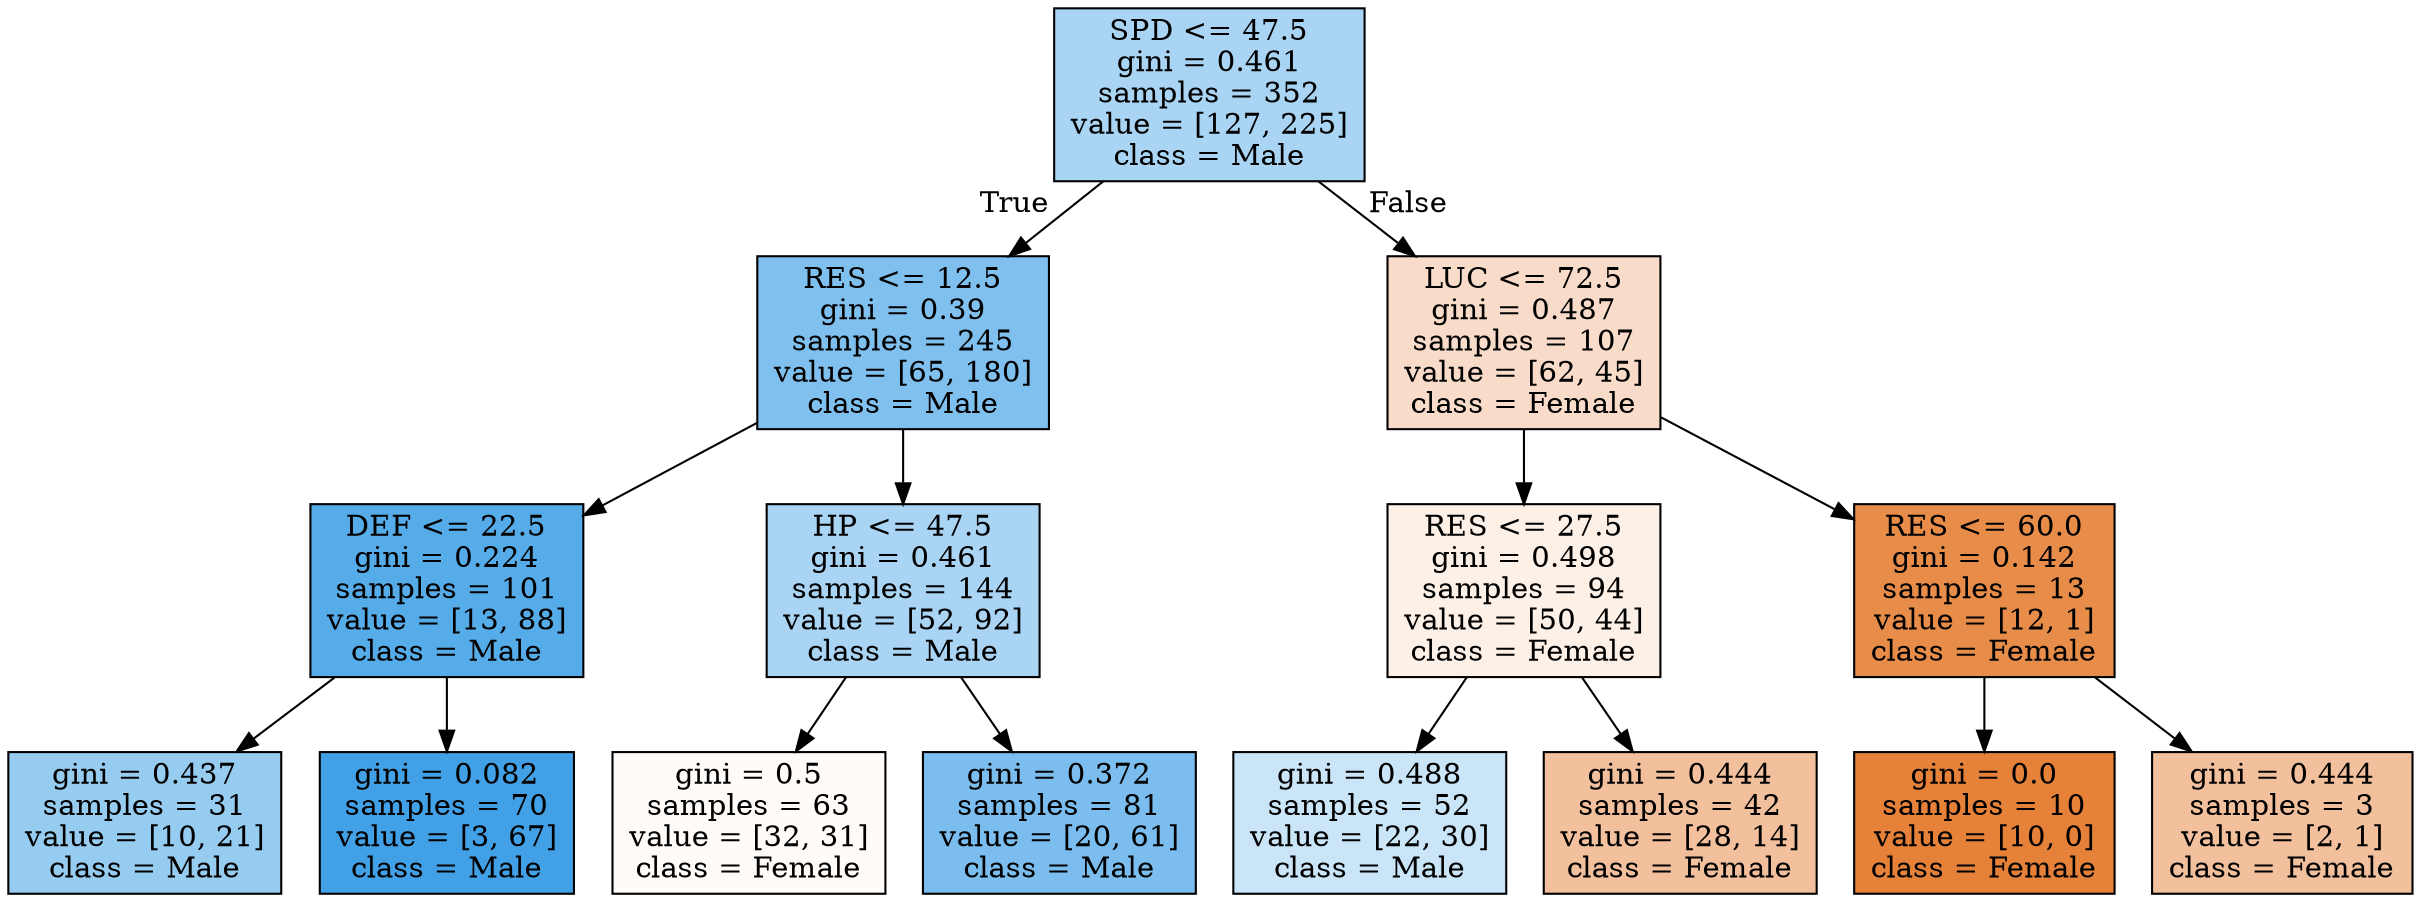 digraph Tree {
node [shape=box, style="filled", color="black"] ;
0 [label="SPD <= 47.5\ngini = 0.461\nsamples = 352\nvalue = [127, 225]\nclass = Male", fillcolor="#a9d4f4"] ;
1 [label="RES <= 12.5\ngini = 0.39\nsamples = 245\nvalue = [65, 180]\nclass = Male", fillcolor="#80c0ee"] ;
0 -> 1 [labeldistance=2.5, labelangle=45, headlabel="True"] ;
2 [label="DEF <= 22.5\ngini = 0.224\nsamples = 101\nvalue = [13, 88]\nclass = Male", fillcolor="#56abe9"] ;
1 -> 2 ;
3 [label="gini = 0.437\nsamples = 31\nvalue = [10, 21]\nclass = Male", fillcolor="#97ccf1"] ;
2 -> 3 ;
4 [label="gini = 0.082\nsamples = 70\nvalue = [3, 67]\nclass = Male", fillcolor="#42a1e6"] ;
2 -> 4 ;
5 [label="HP <= 47.5\ngini = 0.461\nsamples = 144\nvalue = [52, 92]\nclass = Male", fillcolor="#a9d4f4"] ;
1 -> 5 ;
6 [label="gini = 0.5\nsamples = 63\nvalue = [32, 31]\nclass = Female", fillcolor="#fefbf9"] ;
5 -> 6 ;
7 [label="gini = 0.372\nsamples = 81\nvalue = [20, 61]\nclass = Male", fillcolor="#7abdee"] ;
5 -> 7 ;
8 [label="LUC <= 72.5\ngini = 0.487\nsamples = 107\nvalue = [62, 45]\nclass = Female", fillcolor="#f8dcc9"] ;
0 -> 8 [labeldistance=2.5, labelangle=-45, headlabel="False"] ;
9 [label="RES <= 27.5\ngini = 0.498\nsamples = 94\nvalue = [50, 44]\nclass = Female", fillcolor="#fcf0e7"] ;
8 -> 9 ;
10 [label="gini = 0.488\nsamples = 52\nvalue = [22, 30]\nclass = Male", fillcolor="#cae5f8"] ;
9 -> 10 ;
11 [label="gini = 0.444\nsamples = 42\nvalue = [28, 14]\nclass = Female", fillcolor="#f2c09c"] ;
9 -> 11 ;
12 [label="RES <= 60.0\ngini = 0.142\nsamples = 13\nvalue = [12, 1]\nclass = Female", fillcolor="#e78c49"] ;
8 -> 12 ;
13 [label="gini = 0.0\nsamples = 10\nvalue = [10, 0]\nclass = Female", fillcolor="#e58139"] ;
12 -> 13 ;
14 [label="gini = 0.444\nsamples = 3\nvalue = [2, 1]\nclass = Female", fillcolor="#f2c09c"] ;
12 -> 14 ;
}